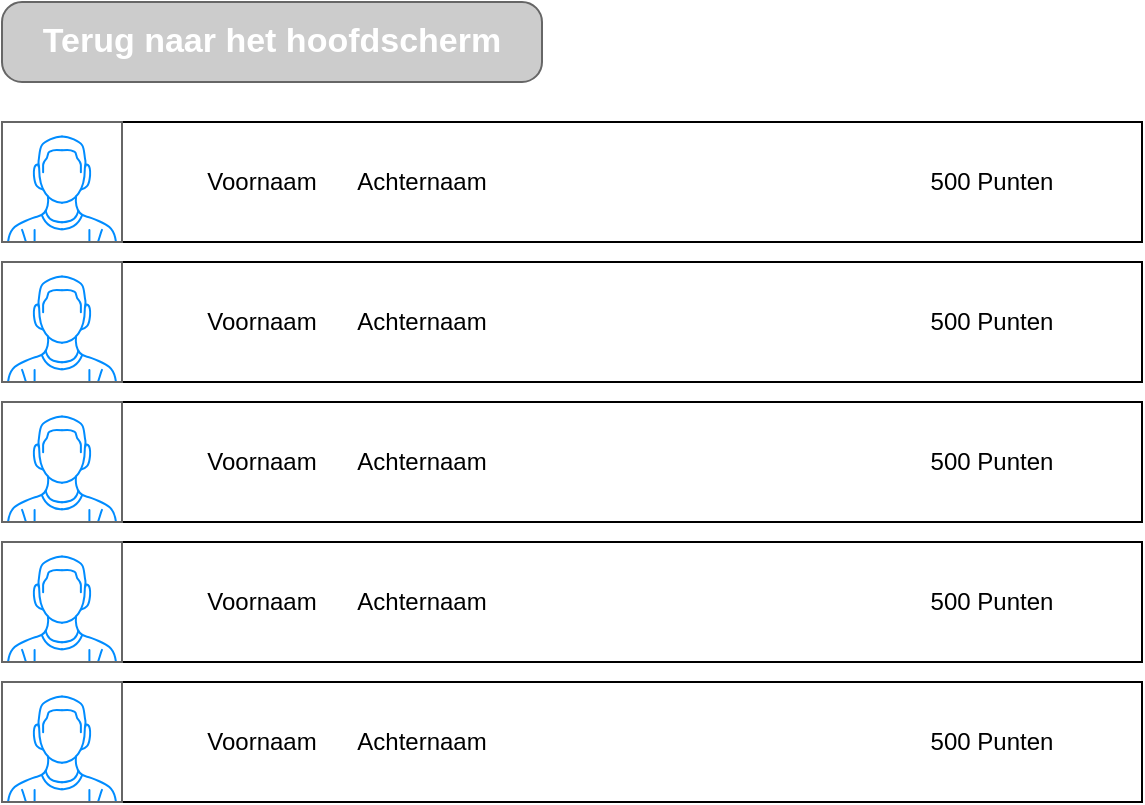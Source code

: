 <mxfile version="24.7.8">
  <diagram name="Page-1" id="rpFI-HD5gzP-xepIXSIA">
    <mxGraphModel dx="1103" dy="680" grid="1" gridSize="10" guides="1" tooltips="1" connect="1" arrows="1" fold="1" page="1" pageScale="1" pageWidth="850" pageHeight="1100" math="0" shadow="0">
      <root>
        <mxCell id="0" />
        <mxCell id="1" parent="0" />
        <mxCell id="-RTfot1g7ltpzyd6Tj3k-1" value="" style="rounded=0;whiteSpace=wrap;html=1;" vertex="1" parent="1">
          <mxGeometry x="140" y="190" width="570" height="60" as="geometry" />
        </mxCell>
        <mxCell id="-RTfot1g7ltpzyd6Tj3k-2" value="" style="verticalLabelPosition=bottom;shadow=0;dashed=0;align=center;html=1;verticalAlign=top;strokeWidth=1;shape=mxgraph.mockup.containers.userMale;strokeColor=#666666;strokeColor2=#008cff;" vertex="1" parent="1">
          <mxGeometry x="140" y="190" width="60" height="60" as="geometry" />
        </mxCell>
        <mxCell id="-RTfot1g7ltpzyd6Tj3k-3" value="Voornaam" style="text;html=1;align=center;verticalAlign=middle;whiteSpace=wrap;rounded=0;" vertex="1" parent="1">
          <mxGeometry x="240" y="205" width="60" height="30" as="geometry" />
        </mxCell>
        <mxCell id="-RTfot1g7ltpzyd6Tj3k-4" value="Achternaam" style="text;html=1;align=center;verticalAlign=middle;whiteSpace=wrap;rounded=0;" vertex="1" parent="1">
          <mxGeometry x="320" y="205" width="60" height="30" as="geometry" />
        </mxCell>
        <mxCell id="-RTfot1g7ltpzyd6Tj3k-5" value="500 Punten" style="text;html=1;align=center;verticalAlign=middle;whiteSpace=wrap;rounded=0;" vertex="1" parent="1">
          <mxGeometry x="590" y="205" width="90" height="30" as="geometry" />
        </mxCell>
        <mxCell id="-RTfot1g7ltpzyd6Tj3k-6" value="" style="rounded=0;whiteSpace=wrap;html=1;" vertex="1" parent="1">
          <mxGeometry x="140" y="260" width="570" height="60" as="geometry" />
        </mxCell>
        <mxCell id="-RTfot1g7ltpzyd6Tj3k-7" value="" style="verticalLabelPosition=bottom;shadow=0;dashed=0;align=center;html=1;verticalAlign=top;strokeWidth=1;shape=mxgraph.mockup.containers.userMale;strokeColor=#666666;strokeColor2=#008cff;" vertex="1" parent="1">
          <mxGeometry x="140" y="260" width="60" height="60" as="geometry" />
        </mxCell>
        <mxCell id="-RTfot1g7ltpzyd6Tj3k-8" value="Voornaam" style="text;html=1;align=center;verticalAlign=middle;whiteSpace=wrap;rounded=0;" vertex="1" parent="1">
          <mxGeometry x="240" y="275" width="60" height="30" as="geometry" />
        </mxCell>
        <mxCell id="-RTfot1g7ltpzyd6Tj3k-9" value="Achternaam" style="text;html=1;align=center;verticalAlign=middle;whiteSpace=wrap;rounded=0;" vertex="1" parent="1">
          <mxGeometry x="320" y="275" width="60" height="30" as="geometry" />
        </mxCell>
        <mxCell id="-RTfot1g7ltpzyd6Tj3k-10" value="500 Punten" style="text;html=1;align=center;verticalAlign=middle;whiteSpace=wrap;rounded=0;" vertex="1" parent="1">
          <mxGeometry x="590" y="275" width="90" height="30" as="geometry" />
        </mxCell>
        <mxCell id="-RTfot1g7ltpzyd6Tj3k-11" value="" style="rounded=0;whiteSpace=wrap;html=1;" vertex="1" parent="1">
          <mxGeometry x="140" y="330" width="570" height="60" as="geometry" />
        </mxCell>
        <mxCell id="-RTfot1g7ltpzyd6Tj3k-12" value="" style="verticalLabelPosition=bottom;shadow=0;dashed=0;align=center;html=1;verticalAlign=top;strokeWidth=1;shape=mxgraph.mockup.containers.userMale;strokeColor=#666666;strokeColor2=#008cff;" vertex="1" parent="1">
          <mxGeometry x="140" y="330" width="60" height="60" as="geometry" />
        </mxCell>
        <mxCell id="-RTfot1g7ltpzyd6Tj3k-13" value="Voornaam" style="text;html=1;align=center;verticalAlign=middle;whiteSpace=wrap;rounded=0;" vertex="1" parent="1">
          <mxGeometry x="240" y="345" width="60" height="30" as="geometry" />
        </mxCell>
        <mxCell id="-RTfot1g7ltpzyd6Tj3k-14" value="Achternaam" style="text;html=1;align=center;verticalAlign=middle;whiteSpace=wrap;rounded=0;" vertex="1" parent="1">
          <mxGeometry x="320" y="345" width="60" height="30" as="geometry" />
        </mxCell>
        <mxCell id="-RTfot1g7ltpzyd6Tj3k-15" value="500 Punten" style="text;html=1;align=center;verticalAlign=middle;whiteSpace=wrap;rounded=0;" vertex="1" parent="1">
          <mxGeometry x="590" y="345" width="90" height="30" as="geometry" />
        </mxCell>
        <mxCell id="-RTfot1g7ltpzyd6Tj3k-16" value="" style="rounded=0;whiteSpace=wrap;html=1;" vertex="1" parent="1">
          <mxGeometry x="140" y="400" width="570" height="60" as="geometry" />
        </mxCell>
        <mxCell id="-RTfot1g7ltpzyd6Tj3k-17" value="" style="verticalLabelPosition=bottom;shadow=0;dashed=0;align=center;html=1;verticalAlign=top;strokeWidth=1;shape=mxgraph.mockup.containers.userMale;strokeColor=#666666;strokeColor2=#008cff;" vertex="1" parent="1">
          <mxGeometry x="140" y="400" width="60" height="60" as="geometry" />
        </mxCell>
        <mxCell id="-RTfot1g7ltpzyd6Tj3k-18" value="Voornaam" style="text;html=1;align=center;verticalAlign=middle;whiteSpace=wrap;rounded=0;" vertex="1" parent="1">
          <mxGeometry x="240" y="415" width="60" height="30" as="geometry" />
        </mxCell>
        <mxCell id="-RTfot1g7ltpzyd6Tj3k-19" value="Achternaam" style="text;html=1;align=center;verticalAlign=middle;whiteSpace=wrap;rounded=0;" vertex="1" parent="1">
          <mxGeometry x="320" y="415" width="60" height="30" as="geometry" />
        </mxCell>
        <mxCell id="-RTfot1g7ltpzyd6Tj3k-20" value="500 Punten" style="text;html=1;align=center;verticalAlign=middle;whiteSpace=wrap;rounded=0;" vertex="1" parent="1">
          <mxGeometry x="590" y="415" width="90" height="30" as="geometry" />
        </mxCell>
        <mxCell id="-RTfot1g7ltpzyd6Tj3k-26" value="" style="rounded=0;whiteSpace=wrap;html=1;" vertex="1" parent="1">
          <mxGeometry x="140" y="470" width="570" height="60" as="geometry" />
        </mxCell>
        <mxCell id="-RTfot1g7ltpzyd6Tj3k-27" value="" style="verticalLabelPosition=bottom;shadow=0;dashed=0;align=center;html=1;verticalAlign=top;strokeWidth=1;shape=mxgraph.mockup.containers.userMale;strokeColor=#666666;strokeColor2=#008cff;" vertex="1" parent="1">
          <mxGeometry x="140" y="470" width="60" height="60" as="geometry" />
        </mxCell>
        <mxCell id="-RTfot1g7ltpzyd6Tj3k-28" value="Voornaam" style="text;html=1;align=center;verticalAlign=middle;whiteSpace=wrap;rounded=0;" vertex="1" parent="1">
          <mxGeometry x="240" y="485" width="60" height="30" as="geometry" />
        </mxCell>
        <mxCell id="-RTfot1g7ltpzyd6Tj3k-29" value="Achternaam" style="text;html=1;align=center;verticalAlign=middle;whiteSpace=wrap;rounded=0;" vertex="1" parent="1">
          <mxGeometry x="320" y="485" width="60" height="30" as="geometry" />
        </mxCell>
        <mxCell id="-RTfot1g7ltpzyd6Tj3k-30" value="500 Punten" style="text;html=1;align=center;verticalAlign=middle;whiteSpace=wrap;rounded=0;" vertex="1" parent="1">
          <mxGeometry x="590" y="485" width="90" height="30" as="geometry" />
        </mxCell>
        <mxCell id="-RTfot1g7ltpzyd6Tj3k-31" value="Terug naar het hoofdscherm" style="strokeWidth=1;shadow=0;dashed=0;align=center;html=1;shape=mxgraph.mockup.buttons.button;strokeColor=#666666;fontColor=#ffffff;mainText=;buttonStyle=round;fontSize=17;fontStyle=1;fillColor=#CCCCCC;whiteSpace=wrap;" vertex="1" parent="1">
          <mxGeometry x="140" y="130" width="270" height="40" as="geometry" />
        </mxCell>
      </root>
    </mxGraphModel>
  </diagram>
</mxfile>
